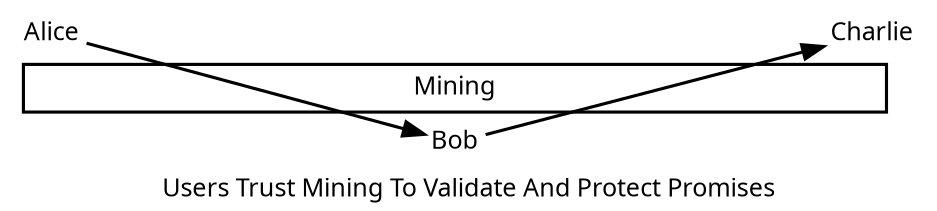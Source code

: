 digraph {

size=6.25;
rankdir=TB
//splines = ortho;
splines = false;
ranksep = 0.1;
nodesep = 5.5;
fontsize = 30;

edge [ penwidth = 3.75, arrowsize = 2.5, fontname="Sans" ]
node [ penwidth = 1.75, shape = "box", fontname="Sans", shape = "none", fontsize = 30 ]
graph [ penwidth = 0, fontname="Sans" ]

subgraph cluster_top {
    charlie [ label = "Charlie" ];
    bob0 [ style = "invis" ];
    alice [ label = "Alice" ];
}

subgraph cluster_bottom {
    bob [ label = "Bob" ];
}

{
edge [ style = "invis" ];
alice -> a;
a -> bob;
c -> bob;
c -> charlie;
bob0 -> b;
}

alice -> bob [ constraint = false ];
bob -> charlie [ constraint = false ];



subgraph cluster_mining {
    node [ width = 0, height = 0 ];
    graph [ penwidth = 3.75 ];
    b [ label = "Mining" ];
    //b [ label = "Mining", style = "invis" ];
    a [ style = "invis" ];
    c [ style = "invis" ];


    //a -> b -> c;
}


label = "Users Trust Mining To Validate And Protect Promises"
//label = "Users Sign Promises To Give Control Over Bitcoins To Someone Else"
}
